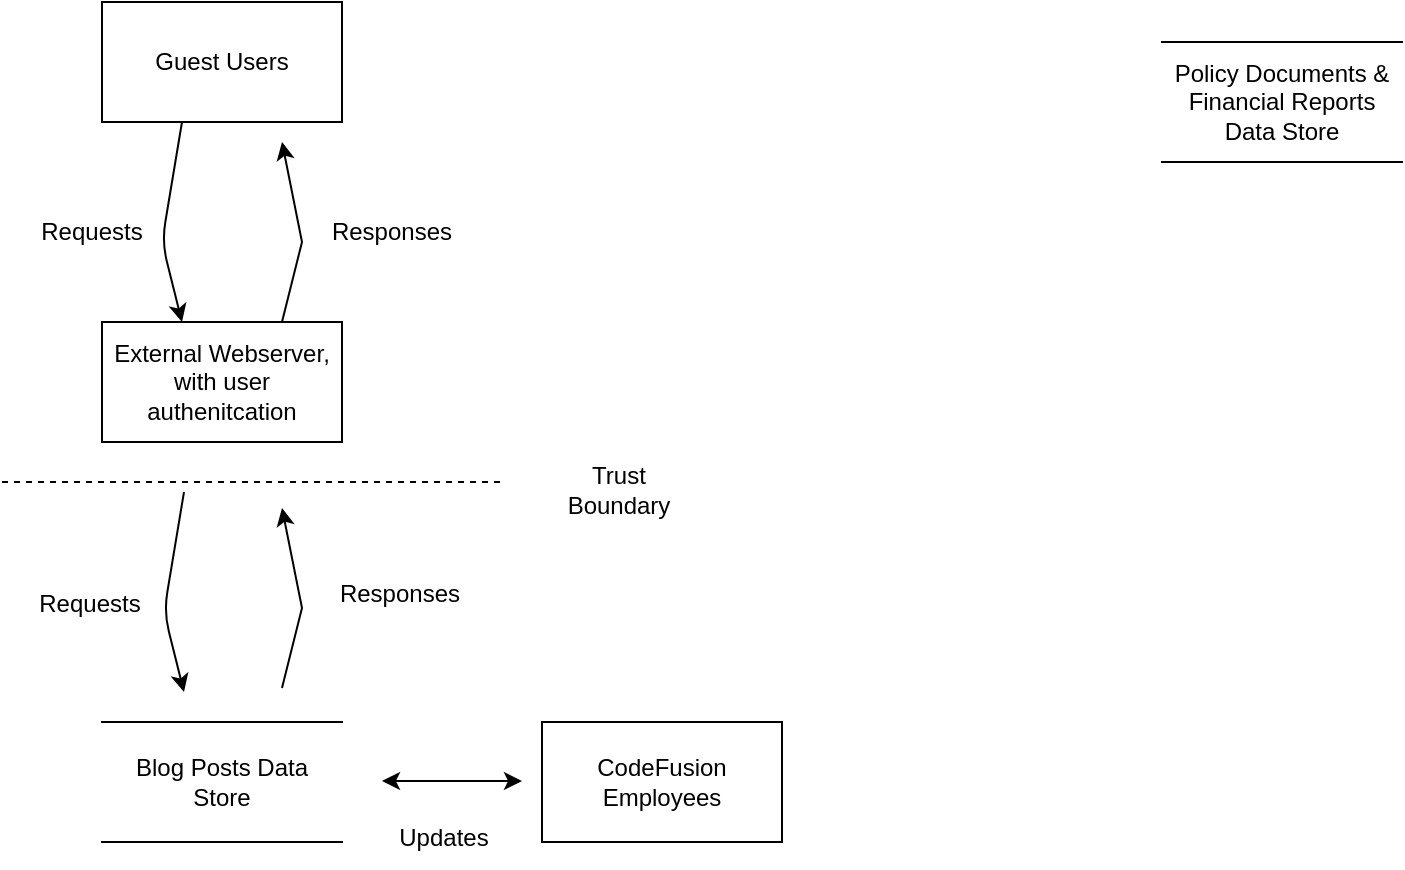 <mxfile version="24.8.2">
  <diagram id="C5RBs43oDa-KdzZeNtuy" name="Page-1">
    <mxGraphModel dx="1050" dy="557" grid="1" gridSize="10" guides="1" tooltips="1" connect="1" arrows="1" fold="1" page="1" pageScale="1" pageWidth="827" pageHeight="1169" math="0" shadow="0">
      <root>
        <mxCell id="WIyWlLk6GJQsqaUBKTNV-0" />
        <mxCell id="WIyWlLk6GJQsqaUBKTNV-1" parent="WIyWlLk6GJQsqaUBKTNV-0" />
        <mxCell id="0rf-qmO5JRJ2_4VARCHY-2" value="Policy Documents &amp;amp; Financial Reports Data Store" style="shape=partialRectangle;whiteSpace=wrap;html=1;left=0;right=0;fillColor=none;" vertex="1" parent="WIyWlLk6GJQsqaUBKTNV-1">
          <mxGeometry x="620" y="60" width="120" height="60" as="geometry" />
        </mxCell>
        <mxCell id="0rf-qmO5JRJ2_4VARCHY-3" value="Blog Posts Data Store" style="shape=partialRectangle;whiteSpace=wrap;html=1;left=0;right=0;fillColor=none;" vertex="1" parent="WIyWlLk6GJQsqaUBKTNV-1">
          <mxGeometry x="90" y="400" width="120" height="60" as="geometry" />
        </mxCell>
        <mxCell id="0rf-qmO5JRJ2_4VARCHY-4" value="Guest Users" style="rounded=0;whiteSpace=wrap;html=1;" vertex="1" parent="WIyWlLk6GJQsqaUBKTNV-1">
          <mxGeometry x="90" y="40" width="120" height="60" as="geometry" />
        </mxCell>
        <mxCell id="0rf-qmO5JRJ2_4VARCHY-5" value="CodeFusion Employees" style="rounded=0;whiteSpace=wrap;html=1;" vertex="1" parent="WIyWlLk6GJQsqaUBKTNV-1">
          <mxGeometry x="310" y="400" width="120" height="60" as="geometry" />
        </mxCell>
        <mxCell id="0rf-qmO5JRJ2_4VARCHY-13" value="External Webserver, with user authenitcation" style="rounded=0;whiteSpace=wrap;html=1;" vertex="1" parent="WIyWlLk6GJQsqaUBKTNV-1">
          <mxGeometry x="90" y="200" width="120" height="60" as="geometry" />
        </mxCell>
        <mxCell id="0rf-qmO5JRJ2_4VARCHY-15" value="" style="endArrow=classic;html=1;rounded=1;curved=0;" edge="1" parent="WIyWlLk6GJQsqaUBKTNV-1">
          <mxGeometry width="50" height="50" relative="1" as="geometry">
            <mxPoint x="130" y="100" as="sourcePoint" />
            <mxPoint x="130" y="200" as="targetPoint" />
            <Array as="points">
              <mxPoint x="120" y="160" />
            </Array>
          </mxGeometry>
        </mxCell>
        <mxCell id="0rf-qmO5JRJ2_4VARCHY-17" value="" style="endArrow=classic;html=1;rounded=0;" edge="1" parent="WIyWlLk6GJQsqaUBKTNV-1">
          <mxGeometry width="50" height="50" relative="1" as="geometry">
            <mxPoint x="180" y="200" as="sourcePoint" />
            <mxPoint x="180" y="110" as="targetPoint" />
            <Array as="points">
              <mxPoint x="190" y="160" />
            </Array>
          </mxGeometry>
        </mxCell>
        <mxCell id="0rf-qmO5JRJ2_4VARCHY-19" value="Responses" style="rounded=0;whiteSpace=wrap;html=1;strokeColor=none;" vertex="1" parent="WIyWlLk6GJQsqaUBKTNV-1">
          <mxGeometry x="200" y="140" width="70" height="30" as="geometry" />
        </mxCell>
        <mxCell id="0rf-qmO5JRJ2_4VARCHY-20" value="Requests" style="rounded=0;whiteSpace=wrap;html=1;strokeColor=none;" vertex="1" parent="WIyWlLk6GJQsqaUBKTNV-1">
          <mxGeometry x="50" y="140" width="70" height="30" as="geometry" />
        </mxCell>
        <mxCell id="0rf-qmO5JRJ2_4VARCHY-24" value="" style="endArrow=none;dashed=1;html=1;rounded=0;" edge="1" parent="WIyWlLk6GJQsqaUBKTNV-1">
          <mxGeometry width="50" height="50" relative="1" as="geometry">
            <mxPoint x="40" y="280" as="sourcePoint" />
            <mxPoint x="290" y="280" as="targetPoint" />
          </mxGeometry>
        </mxCell>
        <mxCell id="0rf-qmO5JRJ2_4VARCHY-25" value="" style="endArrow=classic;html=1;rounded=1;curved=0;" edge="1" parent="WIyWlLk6GJQsqaUBKTNV-1">
          <mxGeometry width="50" height="50" relative="1" as="geometry">
            <mxPoint x="131" y="285" as="sourcePoint" />
            <mxPoint x="131" y="385" as="targetPoint" />
            <Array as="points">
              <mxPoint x="121" y="345" />
            </Array>
          </mxGeometry>
        </mxCell>
        <mxCell id="0rf-qmO5JRJ2_4VARCHY-26" value="" style="endArrow=classic;html=1;rounded=0;" edge="1" parent="WIyWlLk6GJQsqaUBKTNV-1">
          <mxGeometry width="50" height="50" relative="1" as="geometry">
            <mxPoint x="180" y="383" as="sourcePoint" />
            <mxPoint x="180" y="293" as="targetPoint" />
            <Array as="points">
              <mxPoint x="190" y="343" />
            </Array>
          </mxGeometry>
        </mxCell>
        <mxCell id="0rf-qmO5JRJ2_4VARCHY-27" value="Requests" style="rounded=0;whiteSpace=wrap;html=1;strokeColor=none;" vertex="1" parent="WIyWlLk6GJQsqaUBKTNV-1">
          <mxGeometry x="49" y="326" width="70" height="30" as="geometry" />
        </mxCell>
        <mxCell id="0rf-qmO5JRJ2_4VARCHY-28" value="Responses" style="rounded=0;whiteSpace=wrap;html=1;strokeColor=none;" vertex="1" parent="WIyWlLk6GJQsqaUBKTNV-1">
          <mxGeometry x="204" y="321" width="70" height="30" as="geometry" />
        </mxCell>
        <mxCell id="0rf-qmO5JRJ2_4VARCHY-29" value="Trust Boundary" style="rounded=0;whiteSpace=wrap;html=1;strokeColor=none;" vertex="1" parent="WIyWlLk6GJQsqaUBKTNV-1">
          <mxGeometry x="307" y="269" width="83" height="30" as="geometry" />
        </mxCell>
        <mxCell id="0rf-qmO5JRJ2_4VARCHY-30" value="" style="endArrow=classic;startArrow=classic;html=1;rounded=0;" edge="1" parent="WIyWlLk6GJQsqaUBKTNV-1">
          <mxGeometry width="50" height="50" relative="1" as="geometry">
            <mxPoint x="230" y="429.5" as="sourcePoint" />
            <mxPoint x="300" y="429.5" as="targetPoint" />
          </mxGeometry>
        </mxCell>
        <mxCell id="0rf-qmO5JRJ2_4VARCHY-31" value="Updates" style="rounded=0;whiteSpace=wrap;html=1;strokeColor=none;" vertex="1" parent="WIyWlLk6GJQsqaUBKTNV-1">
          <mxGeometry x="226" y="443" width="70" height="30" as="geometry" />
        </mxCell>
      </root>
    </mxGraphModel>
  </diagram>
</mxfile>
